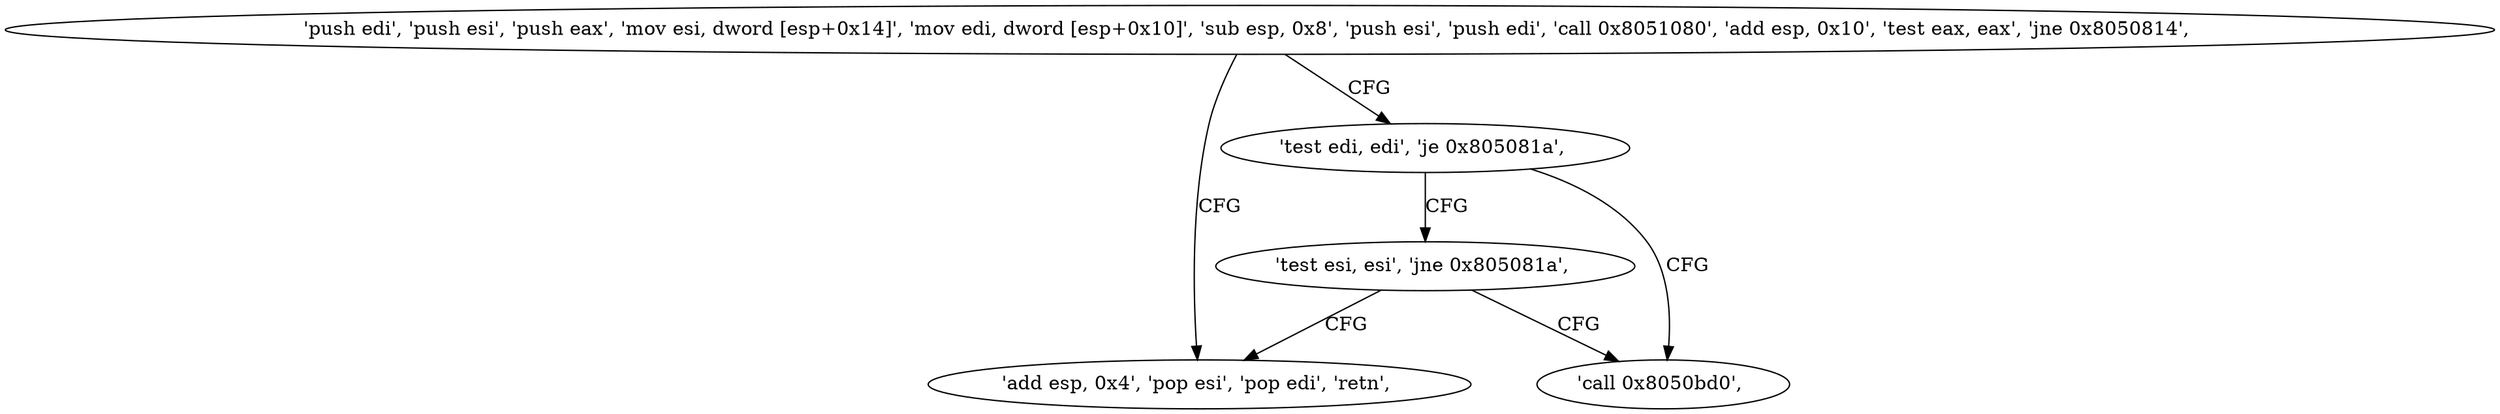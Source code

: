 digraph "func" {
"134547440" [label = "'push edi', 'push esi', 'push eax', 'mov esi, dword [esp+0x14]', 'mov edi, dword [esp+0x10]', 'sub esp, 0x8', 'push esi', 'push edi', 'call 0x8051080', 'add esp, 0x10', 'test eax, eax', 'jne 0x8050814', " ]
"134547476" [label = "'add esp, 0x4', 'pop esi', 'pop edi', 'retn', " ]
"134547468" [label = "'test edi, edi', 'je 0x805081a', " ]
"134547482" [label = "'call 0x8050bd0', " ]
"134547472" [label = "'test esi, esi', 'jne 0x805081a', " ]
"134547440" -> "134547476" [ label = "CFG" ]
"134547440" -> "134547468" [ label = "CFG" ]
"134547468" -> "134547482" [ label = "CFG" ]
"134547468" -> "134547472" [ label = "CFG" ]
"134547472" -> "134547482" [ label = "CFG" ]
"134547472" -> "134547476" [ label = "CFG" ]
}

